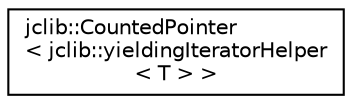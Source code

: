 digraph "Graphical Class Hierarchy"
{
  edge [fontname="Helvetica",fontsize="10",labelfontname="Helvetica",labelfontsize="10"];
  node [fontname="Helvetica",fontsize="10",shape=record];
  rankdir="LR";
  Node0 [label="jclib::CountedPointer\l\< jclib::yieldingIteratorHelper\l\< T \> \>",height=0.2,width=0.4,color="black", fillcolor="white", style="filled",URL="$classjclib_1_1CountedPointer.html"];
}
